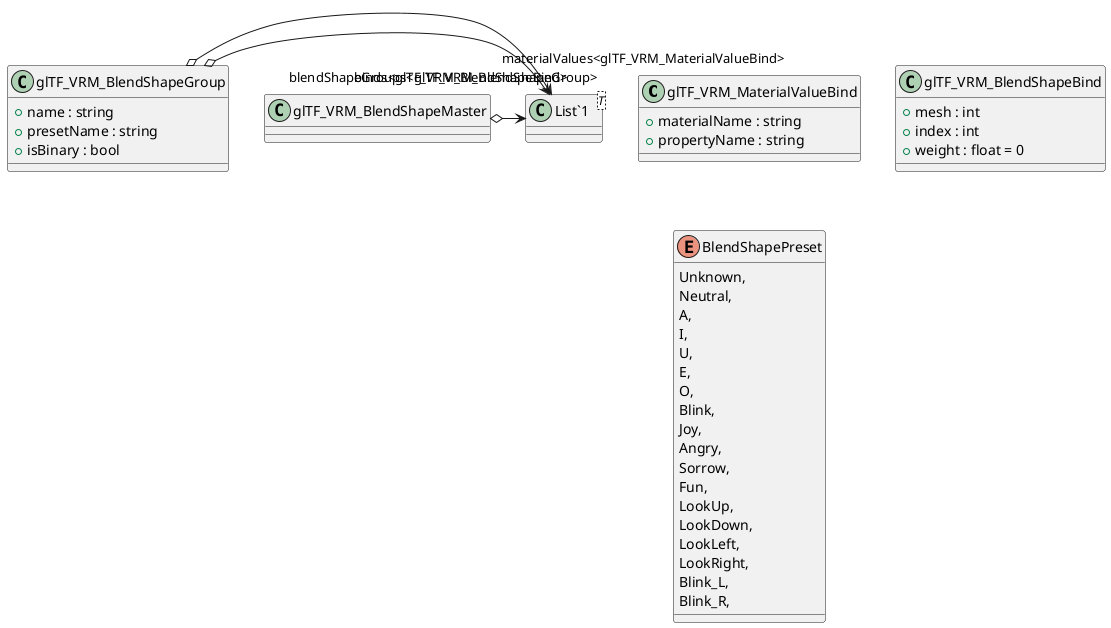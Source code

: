 @startuml
class glTF_VRM_MaterialValueBind {
    + materialName : string
    + propertyName : string
}
class glTF_VRM_BlendShapeBind {
    + mesh : int
    + index : int
    + weight : float = 0
}
enum BlendShapePreset {
    Unknown,
    Neutral,
    A,
    I,
    U,
    E,
    O,
    Blink,
    Joy,
    Angry,
    Sorrow,
    Fun,
    LookUp,
    LookDown,
    LookLeft,
    LookRight,
    Blink_L,
    Blink_R,
}
class glTF_VRM_BlendShapeGroup {
    + name : string
    + presetName : string
    + isBinary : bool
}
class glTF_VRM_BlendShapeMaster {
}
class "List`1"<T> {
}
glTF_VRM_BlendShapeGroup o-> "binds<glTF_VRM_BlendShapeBind>" "List`1"
glTF_VRM_BlendShapeGroup o-> "materialValues<glTF_VRM_MaterialValueBind>" "List`1"
glTF_VRM_BlendShapeMaster o-> "blendShapeGroups<glTF_VRM_BlendShapeGroup>" "List`1"
@enduml
